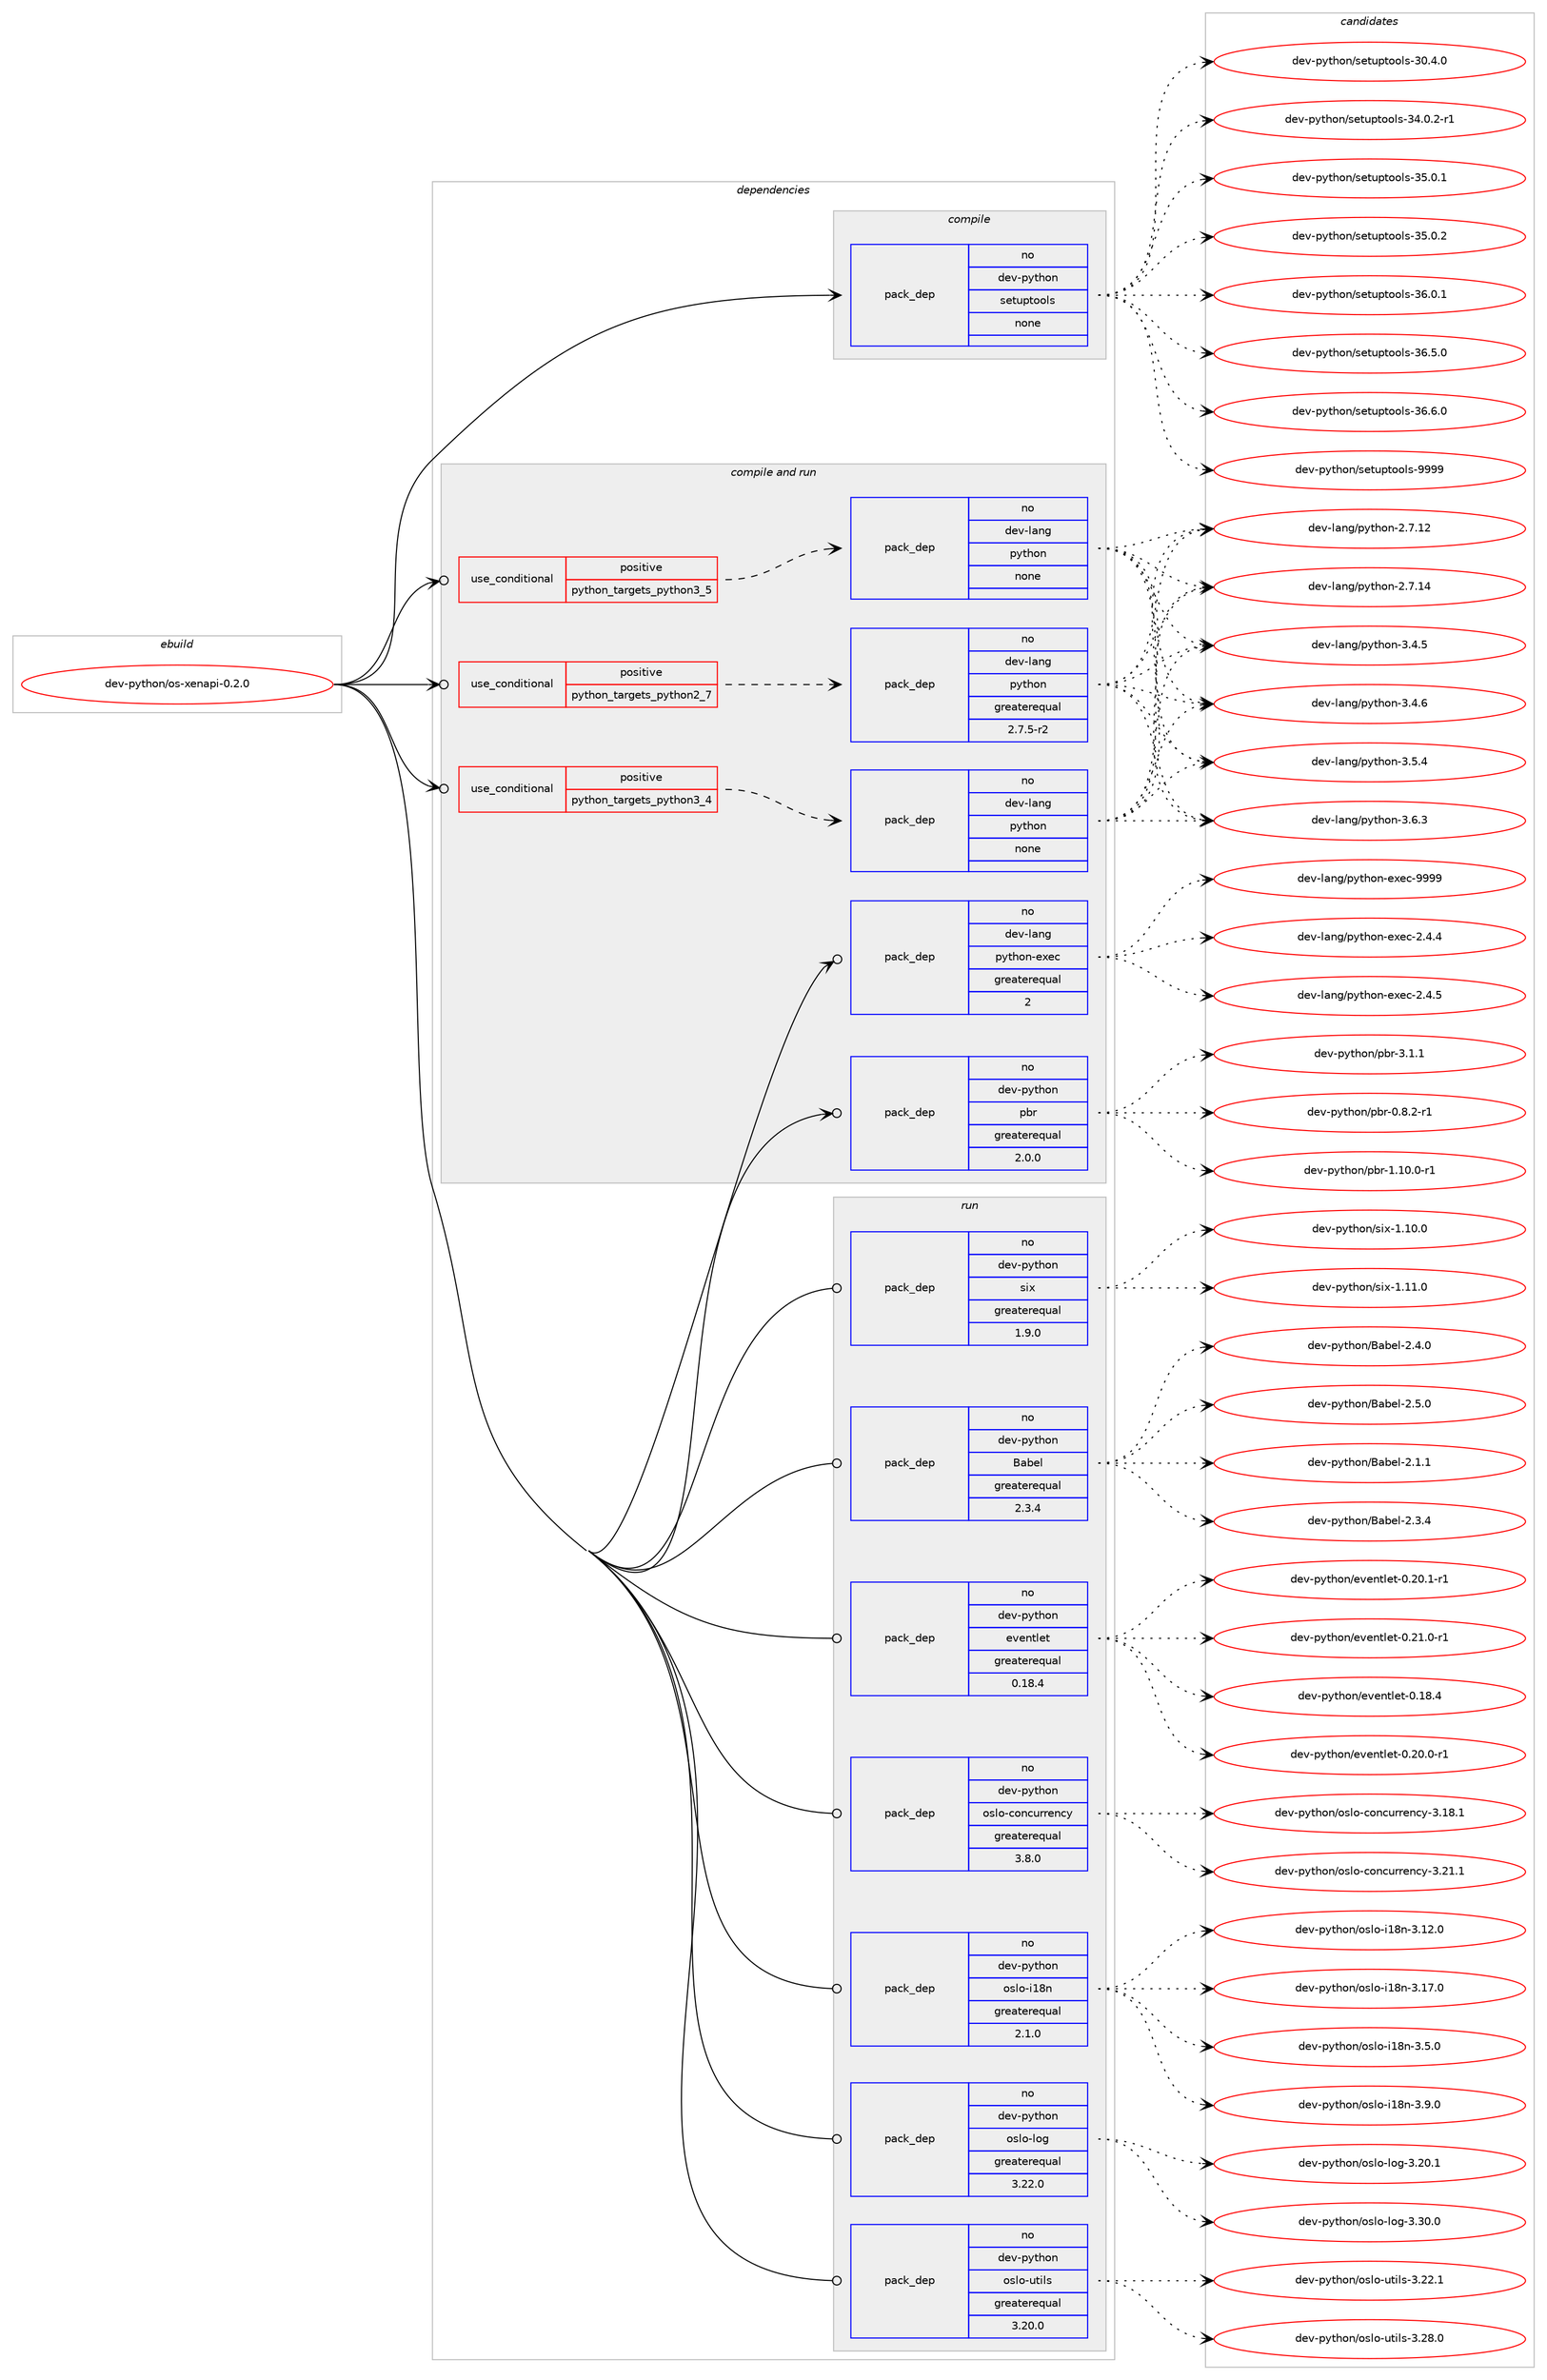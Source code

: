 digraph prolog {

# *************
# Graph options
# *************

newrank=true;
concentrate=true;
compound=true;
graph [rankdir=LR,fontname=Helvetica,fontsize=10,ranksep=1.5];#, ranksep=2.5, nodesep=0.2];
edge  [arrowhead=vee];
node  [fontname=Helvetica,fontsize=10];

# **********
# The ebuild
# **********

subgraph cluster_leftcol {
color=gray;
rank=same;
label=<<i>ebuild</i>>;
id [label="dev-python/os-xenapi-0.2.0", color=red, width=4, href="../dev-python/os-xenapi-0.2.0.svg"];
}

# ****************
# The dependencies
# ****************

subgraph cluster_midcol {
color=gray;
label=<<i>dependencies</i>>;
subgraph cluster_compile {
fillcolor="#eeeeee";
style=filled;
label=<<i>compile</i>>;
subgraph pack129452 {
dependency169889 [label=<<TABLE BORDER="0" CELLBORDER="1" CELLSPACING="0" CELLPADDING="4" WIDTH="220"><TR><TD ROWSPAN="6" CELLPADDING="30">pack_dep</TD></TR><TR><TD WIDTH="110">no</TD></TR><TR><TD>dev-python</TD></TR><TR><TD>setuptools</TD></TR><TR><TD>none</TD></TR><TR><TD></TD></TR></TABLE>>, shape=none, color=blue];
}
id:e -> dependency169889:w [weight=20,style="solid",arrowhead="vee"];
}
subgraph cluster_compileandrun {
fillcolor="#eeeeee";
style=filled;
label=<<i>compile and run</i>>;
subgraph cond36577 {
dependency169890 [label=<<TABLE BORDER="0" CELLBORDER="1" CELLSPACING="0" CELLPADDING="4"><TR><TD ROWSPAN="3" CELLPADDING="10">use_conditional</TD></TR><TR><TD>positive</TD></TR><TR><TD>python_targets_python2_7</TD></TR></TABLE>>, shape=none, color=red];
subgraph pack129453 {
dependency169891 [label=<<TABLE BORDER="0" CELLBORDER="1" CELLSPACING="0" CELLPADDING="4" WIDTH="220"><TR><TD ROWSPAN="6" CELLPADDING="30">pack_dep</TD></TR><TR><TD WIDTH="110">no</TD></TR><TR><TD>dev-lang</TD></TR><TR><TD>python</TD></TR><TR><TD>greaterequal</TD></TR><TR><TD>2.7.5-r2</TD></TR></TABLE>>, shape=none, color=blue];
}
dependency169890:e -> dependency169891:w [weight=20,style="dashed",arrowhead="vee"];
}
id:e -> dependency169890:w [weight=20,style="solid",arrowhead="odotvee"];
subgraph cond36578 {
dependency169892 [label=<<TABLE BORDER="0" CELLBORDER="1" CELLSPACING="0" CELLPADDING="4"><TR><TD ROWSPAN="3" CELLPADDING="10">use_conditional</TD></TR><TR><TD>positive</TD></TR><TR><TD>python_targets_python3_4</TD></TR></TABLE>>, shape=none, color=red];
subgraph pack129454 {
dependency169893 [label=<<TABLE BORDER="0" CELLBORDER="1" CELLSPACING="0" CELLPADDING="4" WIDTH="220"><TR><TD ROWSPAN="6" CELLPADDING="30">pack_dep</TD></TR><TR><TD WIDTH="110">no</TD></TR><TR><TD>dev-lang</TD></TR><TR><TD>python</TD></TR><TR><TD>none</TD></TR><TR><TD></TD></TR></TABLE>>, shape=none, color=blue];
}
dependency169892:e -> dependency169893:w [weight=20,style="dashed",arrowhead="vee"];
}
id:e -> dependency169892:w [weight=20,style="solid",arrowhead="odotvee"];
subgraph cond36579 {
dependency169894 [label=<<TABLE BORDER="0" CELLBORDER="1" CELLSPACING="0" CELLPADDING="4"><TR><TD ROWSPAN="3" CELLPADDING="10">use_conditional</TD></TR><TR><TD>positive</TD></TR><TR><TD>python_targets_python3_5</TD></TR></TABLE>>, shape=none, color=red];
subgraph pack129455 {
dependency169895 [label=<<TABLE BORDER="0" CELLBORDER="1" CELLSPACING="0" CELLPADDING="4" WIDTH="220"><TR><TD ROWSPAN="6" CELLPADDING="30">pack_dep</TD></TR><TR><TD WIDTH="110">no</TD></TR><TR><TD>dev-lang</TD></TR><TR><TD>python</TD></TR><TR><TD>none</TD></TR><TR><TD></TD></TR></TABLE>>, shape=none, color=blue];
}
dependency169894:e -> dependency169895:w [weight=20,style="dashed",arrowhead="vee"];
}
id:e -> dependency169894:w [weight=20,style="solid",arrowhead="odotvee"];
subgraph pack129456 {
dependency169896 [label=<<TABLE BORDER="0" CELLBORDER="1" CELLSPACING="0" CELLPADDING="4" WIDTH="220"><TR><TD ROWSPAN="6" CELLPADDING="30">pack_dep</TD></TR><TR><TD WIDTH="110">no</TD></TR><TR><TD>dev-lang</TD></TR><TR><TD>python-exec</TD></TR><TR><TD>greaterequal</TD></TR><TR><TD>2</TD></TR></TABLE>>, shape=none, color=blue];
}
id:e -> dependency169896:w [weight=20,style="solid",arrowhead="odotvee"];
subgraph pack129457 {
dependency169897 [label=<<TABLE BORDER="0" CELLBORDER="1" CELLSPACING="0" CELLPADDING="4" WIDTH="220"><TR><TD ROWSPAN="6" CELLPADDING="30">pack_dep</TD></TR><TR><TD WIDTH="110">no</TD></TR><TR><TD>dev-python</TD></TR><TR><TD>pbr</TD></TR><TR><TD>greaterequal</TD></TR><TR><TD>2.0.0</TD></TR></TABLE>>, shape=none, color=blue];
}
id:e -> dependency169897:w [weight=20,style="solid",arrowhead="odotvee"];
}
subgraph cluster_run {
fillcolor="#eeeeee";
style=filled;
label=<<i>run</i>>;
subgraph pack129458 {
dependency169898 [label=<<TABLE BORDER="0" CELLBORDER="1" CELLSPACING="0" CELLPADDING="4" WIDTH="220"><TR><TD ROWSPAN="6" CELLPADDING="30">pack_dep</TD></TR><TR><TD WIDTH="110">no</TD></TR><TR><TD>dev-python</TD></TR><TR><TD>Babel</TD></TR><TR><TD>greaterequal</TD></TR><TR><TD>2.3.4</TD></TR></TABLE>>, shape=none, color=blue];
}
id:e -> dependency169898:w [weight=20,style="solid",arrowhead="odot"];
subgraph pack129459 {
dependency169899 [label=<<TABLE BORDER="0" CELLBORDER="1" CELLSPACING="0" CELLPADDING="4" WIDTH="220"><TR><TD ROWSPAN="6" CELLPADDING="30">pack_dep</TD></TR><TR><TD WIDTH="110">no</TD></TR><TR><TD>dev-python</TD></TR><TR><TD>eventlet</TD></TR><TR><TD>greaterequal</TD></TR><TR><TD>0.18.4</TD></TR></TABLE>>, shape=none, color=blue];
}
id:e -> dependency169899:w [weight=20,style="solid",arrowhead="odot"];
subgraph pack129460 {
dependency169900 [label=<<TABLE BORDER="0" CELLBORDER="1" CELLSPACING="0" CELLPADDING="4" WIDTH="220"><TR><TD ROWSPAN="6" CELLPADDING="30">pack_dep</TD></TR><TR><TD WIDTH="110">no</TD></TR><TR><TD>dev-python</TD></TR><TR><TD>oslo-concurrency</TD></TR><TR><TD>greaterequal</TD></TR><TR><TD>3.8.0</TD></TR></TABLE>>, shape=none, color=blue];
}
id:e -> dependency169900:w [weight=20,style="solid",arrowhead="odot"];
subgraph pack129461 {
dependency169901 [label=<<TABLE BORDER="0" CELLBORDER="1" CELLSPACING="0" CELLPADDING="4" WIDTH="220"><TR><TD ROWSPAN="6" CELLPADDING="30">pack_dep</TD></TR><TR><TD WIDTH="110">no</TD></TR><TR><TD>dev-python</TD></TR><TR><TD>oslo-i18n</TD></TR><TR><TD>greaterequal</TD></TR><TR><TD>2.1.0</TD></TR></TABLE>>, shape=none, color=blue];
}
id:e -> dependency169901:w [weight=20,style="solid",arrowhead="odot"];
subgraph pack129462 {
dependency169902 [label=<<TABLE BORDER="0" CELLBORDER="1" CELLSPACING="0" CELLPADDING="4" WIDTH="220"><TR><TD ROWSPAN="6" CELLPADDING="30">pack_dep</TD></TR><TR><TD WIDTH="110">no</TD></TR><TR><TD>dev-python</TD></TR><TR><TD>oslo-log</TD></TR><TR><TD>greaterequal</TD></TR><TR><TD>3.22.0</TD></TR></TABLE>>, shape=none, color=blue];
}
id:e -> dependency169902:w [weight=20,style="solid",arrowhead="odot"];
subgraph pack129463 {
dependency169903 [label=<<TABLE BORDER="0" CELLBORDER="1" CELLSPACING="0" CELLPADDING="4" WIDTH="220"><TR><TD ROWSPAN="6" CELLPADDING="30">pack_dep</TD></TR><TR><TD WIDTH="110">no</TD></TR><TR><TD>dev-python</TD></TR><TR><TD>oslo-utils</TD></TR><TR><TD>greaterequal</TD></TR><TR><TD>3.20.0</TD></TR></TABLE>>, shape=none, color=blue];
}
id:e -> dependency169903:w [weight=20,style="solid",arrowhead="odot"];
subgraph pack129464 {
dependency169904 [label=<<TABLE BORDER="0" CELLBORDER="1" CELLSPACING="0" CELLPADDING="4" WIDTH="220"><TR><TD ROWSPAN="6" CELLPADDING="30">pack_dep</TD></TR><TR><TD WIDTH="110">no</TD></TR><TR><TD>dev-python</TD></TR><TR><TD>six</TD></TR><TR><TD>greaterequal</TD></TR><TR><TD>1.9.0</TD></TR></TABLE>>, shape=none, color=blue];
}
id:e -> dependency169904:w [weight=20,style="solid",arrowhead="odot"];
}
}

# **************
# The candidates
# **************

subgraph cluster_choices {
rank=same;
color=gray;
label=<<i>candidates</i>>;

subgraph choice129452 {
color=black;
nodesep=1;
choice100101118451121211161041111104711510111611711211611111110811545514846524648 [label="dev-python/setuptools-30.4.0", color=red, width=4,href="../dev-python/setuptools-30.4.0.svg"];
choice1001011184511212111610411111047115101116117112116111111108115455152464846504511449 [label="dev-python/setuptools-34.0.2-r1", color=red, width=4,href="../dev-python/setuptools-34.0.2-r1.svg"];
choice100101118451121211161041111104711510111611711211611111110811545515346484649 [label="dev-python/setuptools-35.0.1", color=red, width=4,href="../dev-python/setuptools-35.0.1.svg"];
choice100101118451121211161041111104711510111611711211611111110811545515346484650 [label="dev-python/setuptools-35.0.2", color=red, width=4,href="../dev-python/setuptools-35.0.2.svg"];
choice100101118451121211161041111104711510111611711211611111110811545515446484649 [label="dev-python/setuptools-36.0.1", color=red, width=4,href="../dev-python/setuptools-36.0.1.svg"];
choice100101118451121211161041111104711510111611711211611111110811545515446534648 [label="dev-python/setuptools-36.5.0", color=red, width=4,href="../dev-python/setuptools-36.5.0.svg"];
choice100101118451121211161041111104711510111611711211611111110811545515446544648 [label="dev-python/setuptools-36.6.0", color=red, width=4,href="../dev-python/setuptools-36.6.0.svg"];
choice10010111845112121116104111110471151011161171121161111111081154557575757 [label="dev-python/setuptools-9999", color=red, width=4,href="../dev-python/setuptools-9999.svg"];
dependency169889:e -> choice100101118451121211161041111104711510111611711211611111110811545514846524648:w [style=dotted,weight="100"];
dependency169889:e -> choice1001011184511212111610411111047115101116117112116111111108115455152464846504511449:w [style=dotted,weight="100"];
dependency169889:e -> choice100101118451121211161041111104711510111611711211611111110811545515346484649:w [style=dotted,weight="100"];
dependency169889:e -> choice100101118451121211161041111104711510111611711211611111110811545515346484650:w [style=dotted,weight="100"];
dependency169889:e -> choice100101118451121211161041111104711510111611711211611111110811545515446484649:w [style=dotted,weight="100"];
dependency169889:e -> choice100101118451121211161041111104711510111611711211611111110811545515446534648:w [style=dotted,weight="100"];
dependency169889:e -> choice100101118451121211161041111104711510111611711211611111110811545515446544648:w [style=dotted,weight="100"];
dependency169889:e -> choice10010111845112121116104111110471151011161171121161111111081154557575757:w [style=dotted,weight="100"];
}
subgraph choice129453 {
color=black;
nodesep=1;
choice10010111845108971101034711212111610411111045504655464950 [label="dev-lang/python-2.7.12", color=red, width=4,href="../dev-lang/python-2.7.12.svg"];
choice10010111845108971101034711212111610411111045504655464952 [label="dev-lang/python-2.7.14", color=red, width=4,href="../dev-lang/python-2.7.14.svg"];
choice100101118451089711010347112121116104111110455146524653 [label="dev-lang/python-3.4.5", color=red, width=4,href="../dev-lang/python-3.4.5.svg"];
choice100101118451089711010347112121116104111110455146524654 [label="dev-lang/python-3.4.6", color=red, width=4,href="../dev-lang/python-3.4.6.svg"];
choice100101118451089711010347112121116104111110455146534652 [label="dev-lang/python-3.5.4", color=red, width=4,href="../dev-lang/python-3.5.4.svg"];
choice100101118451089711010347112121116104111110455146544651 [label="dev-lang/python-3.6.3", color=red, width=4,href="../dev-lang/python-3.6.3.svg"];
dependency169891:e -> choice10010111845108971101034711212111610411111045504655464950:w [style=dotted,weight="100"];
dependency169891:e -> choice10010111845108971101034711212111610411111045504655464952:w [style=dotted,weight="100"];
dependency169891:e -> choice100101118451089711010347112121116104111110455146524653:w [style=dotted,weight="100"];
dependency169891:e -> choice100101118451089711010347112121116104111110455146524654:w [style=dotted,weight="100"];
dependency169891:e -> choice100101118451089711010347112121116104111110455146534652:w [style=dotted,weight="100"];
dependency169891:e -> choice100101118451089711010347112121116104111110455146544651:w [style=dotted,weight="100"];
}
subgraph choice129454 {
color=black;
nodesep=1;
choice10010111845108971101034711212111610411111045504655464950 [label="dev-lang/python-2.7.12", color=red, width=4,href="../dev-lang/python-2.7.12.svg"];
choice10010111845108971101034711212111610411111045504655464952 [label="dev-lang/python-2.7.14", color=red, width=4,href="../dev-lang/python-2.7.14.svg"];
choice100101118451089711010347112121116104111110455146524653 [label="dev-lang/python-3.4.5", color=red, width=4,href="../dev-lang/python-3.4.5.svg"];
choice100101118451089711010347112121116104111110455146524654 [label="dev-lang/python-3.4.6", color=red, width=4,href="../dev-lang/python-3.4.6.svg"];
choice100101118451089711010347112121116104111110455146534652 [label="dev-lang/python-3.5.4", color=red, width=4,href="../dev-lang/python-3.5.4.svg"];
choice100101118451089711010347112121116104111110455146544651 [label="dev-lang/python-3.6.3", color=red, width=4,href="../dev-lang/python-3.6.3.svg"];
dependency169893:e -> choice10010111845108971101034711212111610411111045504655464950:w [style=dotted,weight="100"];
dependency169893:e -> choice10010111845108971101034711212111610411111045504655464952:w [style=dotted,weight="100"];
dependency169893:e -> choice100101118451089711010347112121116104111110455146524653:w [style=dotted,weight="100"];
dependency169893:e -> choice100101118451089711010347112121116104111110455146524654:w [style=dotted,weight="100"];
dependency169893:e -> choice100101118451089711010347112121116104111110455146534652:w [style=dotted,weight="100"];
dependency169893:e -> choice100101118451089711010347112121116104111110455146544651:w [style=dotted,weight="100"];
}
subgraph choice129455 {
color=black;
nodesep=1;
choice10010111845108971101034711212111610411111045504655464950 [label="dev-lang/python-2.7.12", color=red, width=4,href="../dev-lang/python-2.7.12.svg"];
choice10010111845108971101034711212111610411111045504655464952 [label="dev-lang/python-2.7.14", color=red, width=4,href="../dev-lang/python-2.7.14.svg"];
choice100101118451089711010347112121116104111110455146524653 [label="dev-lang/python-3.4.5", color=red, width=4,href="../dev-lang/python-3.4.5.svg"];
choice100101118451089711010347112121116104111110455146524654 [label="dev-lang/python-3.4.6", color=red, width=4,href="../dev-lang/python-3.4.6.svg"];
choice100101118451089711010347112121116104111110455146534652 [label="dev-lang/python-3.5.4", color=red, width=4,href="../dev-lang/python-3.5.4.svg"];
choice100101118451089711010347112121116104111110455146544651 [label="dev-lang/python-3.6.3", color=red, width=4,href="../dev-lang/python-3.6.3.svg"];
dependency169895:e -> choice10010111845108971101034711212111610411111045504655464950:w [style=dotted,weight="100"];
dependency169895:e -> choice10010111845108971101034711212111610411111045504655464952:w [style=dotted,weight="100"];
dependency169895:e -> choice100101118451089711010347112121116104111110455146524653:w [style=dotted,weight="100"];
dependency169895:e -> choice100101118451089711010347112121116104111110455146524654:w [style=dotted,weight="100"];
dependency169895:e -> choice100101118451089711010347112121116104111110455146534652:w [style=dotted,weight="100"];
dependency169895:e -> choice100101118451089711010347112121116104111110455146544651:w [style=dotted,weight="100"];
}
subgraph choice129456 {
color=black;
nodesep=1;
choice1001011184510897110103471121211161041111104510112010199455046524652 [label="dev-lang/python-exec-2.4.4", color=red, width=4,href="../dev-lang/python-exec-2.4.4.svg"];
choice1001011184510897110103471121211161041111104510112010199455046524653 [label="dev-lang/python-exec-2.4.5", color=red, width=4,href="../dev-lang/python-exec-2.4.5.svg"];
choice10010111845108971101034711212111610411111045101120101994557575757 [label="dev-lang/python-exec-9999", color=red, width=4,href="../dev-lang/python-exec-9999.svg"];
dependency169896:e -> choice1001011184510897110103471121211161041111104510112010199455046524652:w [style=dotted,weight="100"];
dependency169896:e -> choice1001011184510897110103471121211161041111104510112010199455046524653:w [style=dotted,weight="100"];
dependency169896:e -> choice10010111845108971101034711212111610411111045101120101994557575757:w [style=dotted,weight="100"];
}
subgraph choice129457 {
color=black;
nodesep=1;
choice1001011184511212111610411111047112981144548465646504511449 [label="dev-python/pbr-0.8.2-r1", color=red, width=4,href="../dev-python/pbr-0.8.2-r1.svg"];
choice100101118451121211161041111104711298114454946494846484511449 [label="dev-python/pbr-1.10.0-r1", color=red, width=4,href="../dev-python/pbr-1.10.0-r1.svg"];
choice100101118451121211161041111104711298114455146494649 [label="dev-python/pbr-3.1.1", color=red, width=4,href="../dev-python/pbr-3.1.1.svg"];
dependency169897:e -> choice1001011184511212111610411111047112981144548465646504511449:w [style=dotted,weight="100"];
dependency169897:e -> choice100101118451121211161041111104711298114454946494846484511449:w [style=dotted,weight="100"];
dependency169897:e -> choice100101118451121211161041111104711298114455146494649:w [style=dotted,weight="100"];
}
subgraph choice129458 {
color=black;
nodesep=1;
choice1001011184511212111610411111047669798101108455046494649 [label="dev-python/Babel-2.1.1", color=red, width=4,href="../dev-python/Babel-2.1.1.svg"];
choice1001011184511212111610411111047669798101108455046514652 [label="dev-python/Babel-2.3.4", color=red, width=4,href="../dev-python/Babel-2.3.4.svg"];
choice1001011184511212111610411111047669798101108455046524648 [label="dev-python/Babel-2.4.0", color=red, width=4,href="../dev-python/Babel-2.4.0.svg"];
choice1001011184511212111610411111047669798101108455046534648 [label="dev-python/Babel-2.5.0", color=red, width=4,href="../dev-python/Babel-2.5.0.svg"];
dependency169898:e -> choice1001011184511212111610411111047669798101108455046494649:w [style=dotted,weight="100"];
dependency169898:e -> choice1001011184511212111610411111047669798101108455046514652:w [style=dotted,weight="100"];
dependency169898:e -> choice1001011184511212111610411111047669798101108455046524648:w [style=dotted,weight="100"];
dependency169898:e -> choice1001011184511212111610411111047669798101108455046534648:w [style=dotted,weight="100"];
}
subgraph choice129459 {
color=black;
nodesep=1;
choice100101118451121211161041111104710111810111011610810111645484649564652 [label="dev-python/eventlet-0.18.4", color=red, width=4,href="../dev-python/eventlet-0.18.4.svg"];
choice1001011184511212111610411111047101118101110116108101116454846504846484511449 [label="dev-python/eventlet-0.20.0-r1", color=red, width=4,href="../dev-python/eventlet-0.20.0-r1.svg"];
choice1001011184511212111610411111047101118101110116108101116454846504846494511449 [label="dev-python/eventlet-0.20.1-r1", color=red, width=4,href="../dev-python/eventlet-0.20.1-r1.svg"];
choice1001011184511212111610411111047101118101110116108101116454846504946484511449 [label="dev-python/eventlet-0.21.0-r1", color=red, width=4,href="../dev-python/eventlet-0.21.0-r1.svg"];
dependency169899:e -> choice100101118451121211161041111104710111810111011610810111645484649564652:w [style=dotted,weight="100"];
dependency169899:e -> choice1001011184511212111610411111047101118101110116108101116454846504846484511449:w [style=dotted,weight="100"];
dependency169899:e -> choice1001011184511212111610411111047101118101110116108101116454846504846494511449:w [style=dotted,weight="100"];
dependency169899:e -> choice1001011184511212111610411111047101118101110116108101116454846504946484511449:w [style=dotted,weight="100"];
}
subgraph choice129460 {
color=black;
nodesep=1;
choice10010111845112121116104111110471111151081114599111110991171141141011109912145514649564649 [label="dev-python/oslo-concurrency-3.18.1", color=red, width=4,href="../dev-python/oslo-concurrency-3.18.1.svg"];
choice10010111845112121116104111110471111151081114599111110991171141141011109912145514650494649 [label="dev-python/oslo-concurrency-3.21.1", color=red, width=4,href="../dev-python/oslo-concurrency-3.21.1.svg"];
dependency169900:e -> choice10010111845112121116104111110471111151081114599111110991171141141011109912145514649564649:w [style=dotted,weight="100"];
dependency169900:e -> choice10010111845112121116104111110471111151081114599111110991171141141011109912145514650494649:w [style=dotted,weight="100"];
}
subgraph choice129461 {
color=black;
nodesep=1;
choice100101118451121211161041111104711111510811145105495611045514649504648 [label="dev-python/oslo-i18n-3.12.0", color=red, width=4,href="../dev-python/oslo-i18n-3.12.0.svg"];
choice100101118451121211161041111104711111510811145105495611045514649554648 [label="dev-python/oslo-i18n-3.17.0", color=red, width=4,href="../dev-python/oslo-i18n-3.17.0.svg"];
choice1001011184511212111610411111047111115108111451054956110455146534648 [label="dev-python/oslo-i18n-3.5.0", color=red, width=4,href="../dev-python/oslo-i18n-3.5.0.svg"];
choice1001011184511212111610411111047111115108111451054956110455146574648 [label="dev-python/oslo-i18n-3.9.0", color=red, width=4,href="../dev-python/oslo-i18n-3.9.0.svg"];
dependency169901:e -> choice100101118451121211161041111104711111510811145105495611045514649504648:w [style=dotted,weight="100"];
dependency169901:e -> choice100101118451121211161041111104711111510811145105495611045514649554648:w [style=dotted,weight="100"];
dependency169901:e -> choice1001011184511212111610411111047111115108111451054956110455146534648:w [style=dotted,weight="100"];
dependency169901:e -> choice1001011184511212111610411111047111115108111451054956110455146574648:w [style=dotted,weight="100"];
}
subgraph choice129462 {
color=black;
nodesep=1;
choice10010111845112121116104111110471111151081114510811110345514650484649 [label="dev-python/oslo-log-3.20.1", color=red, width=4,href="../dev-python/oslo-log-3.20.1.svg"];
choice10010111845112121116104111110471111151081114510811110345514651484648 [label="dev-python/oslo-log-3.30.0", color=red, width=4,href="../dev-python/oslo-log-3.30.0.svg"];
dependency169902:e -> choice10010111845112121116104111110471111151081114510811110345514650484649:w [style=dotted,weight="100"];
dependency169902:e -> choice10010111845112121116104111110471111151081114510811110345514651484648:w [style=dotted,weight="100"];
}
subgraph choice129463 {
color=black;
nodesep=1;
choice10010111845112121116104111110471111151081114511711610510811545514650504649 [label="dev-python/oslo-utils-3.22.1", color=red, width=4,href="../dev-python/oslo-utils-3.22.1.svg"];
choice10010111845112121116104111110471111151081114511711610510811545514650564648 [label="dev-python/oslo-utils-3.28.0", color=red, width=4,href="../dev-python/oslo-utils-3.28.0.svg"];
dependency169903:e -> choice10010111845112121116104111110471111151081114511711610510811545514650504649:w [style=dotted,weight="100"];
dependency169903:e -> choice10010111845112121116104111110471111151081114511711610510811545514650564648:w [style=dotted,weight="100"];
}
subgraph choice129464 {
color=black;
nodesep=1;
choice100101118451121211161041111104711510512045494649484648 [label="dev-python/six-1.10.0", color=red, width=4,href="../dev-python/six-1.10.0.svg"];
choice100101118451121211161041111104711510512045494649494648 [label="dev-python/six-1.11.0", color=red, width=4,href="../dev-python/six-1.11.0.svg"];
dependency169904:e -> choice100101118451121211161041111104711510512045494649484648:w [style=dotted,weight="100"];
dependency169904:e -> choice100101118451121211161041111104711510512045494649494648:w [style=dotted,weight="100"];
}
}

}
